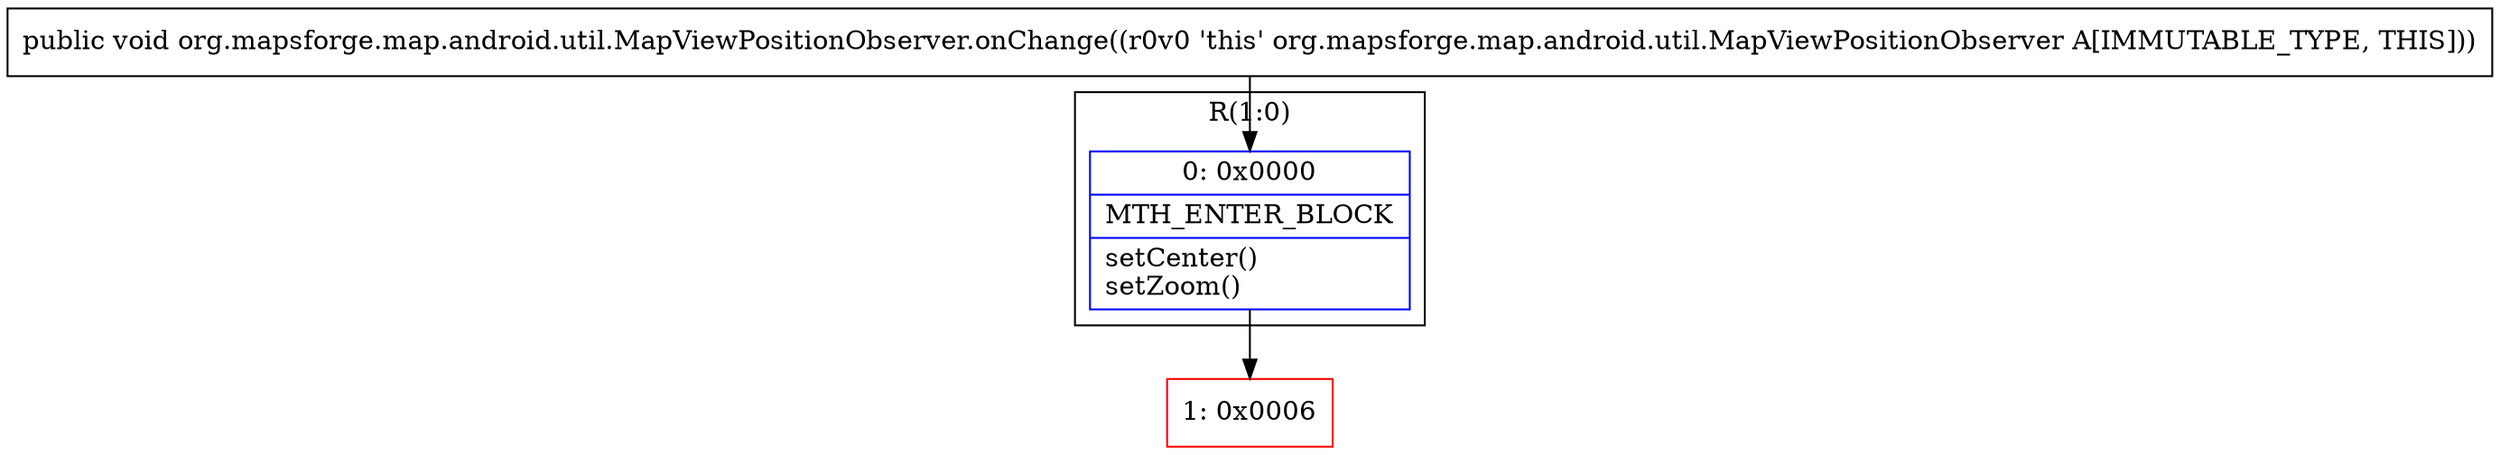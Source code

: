 digraph "CFG fororg.mapsforge.map.android.util.MapViewPositionObserver.onChange()V" {
subgraph cluster_Region_771425933 {
label = "R(1:0)";
node [shape=record,color=blue];
Node_0 [shape=record,label="{0\:\ 0x0000|MTH_ENTER_BLOCK\l|setCenter()\lsetZoom()\l}"];
}
Node_1 [shape=record,color=red,label="{1\:\ 0x0006}"];
MethodNode[shape=record,label="{public void org.mapsforge.map.android.util.MapViewPositionObserver.onChange((r0v0 'this' org.mapsforge.map.android.util.MapViewPositionObserver A[IMMUTABLE_TYPE, THIS])) }"];
MethodNode -> Node_0;
Node_0 -> Node_1;
}

